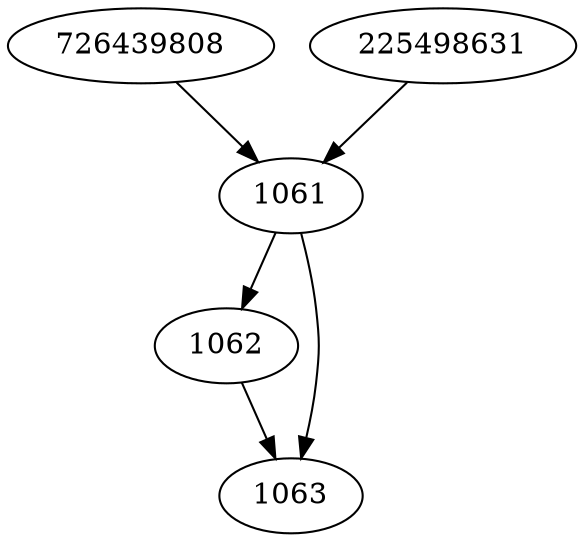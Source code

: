 strict digraph  {
726439808;
1061;
1062;
225498631;
1063;
726439808 -> 1061;
1061 -> 1062;
1061 -> 1063;
1062 -> 1063;
225498631 -> 1061;
}
